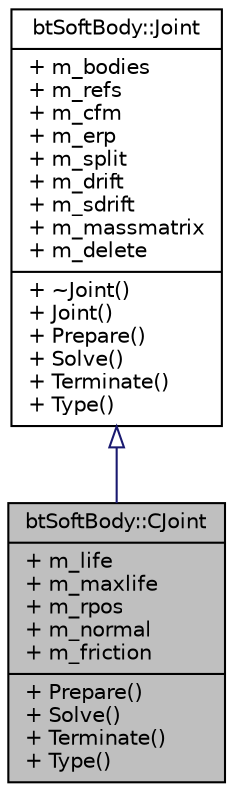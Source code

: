 digraph G
{
  edge [fontname="Helvetica",fontsize="10",labelfontname="Helvetica",labelfontsize="10"];
  node [fontname="Helvetica",fontsize="10",shape=record];
  Node1 [label="{btSoftBody::CJoint\n|+ m_life\l+ m_maxlife\l+ m_rpos\l+ m_normal\l+ m_friction\l|+ Prepare()\l+ Solve()\l+ Terminate()\l+ Type()\l}",height=0.2,width=0.4,color="black", fillcolor="grey75", style="filled" fontcolor="black"];
  Node2 -> Node1 [dir=back,color="midnightblue",fontsize="10",style="solid",arrowtail="empty",fontname="Helvetica"];
  Node2 [label="{btSoftBody::Joint\n|+ m_bodies\l+ m_refs\l+ m_cfm\l+ m_erp\l+ m_split\l+ m_drift\l+ m_sdrift\l+ m_massmatrix\l+ m_delete\l|+ ~Joint()\l+ Joint()\l+ Prepare()\l+ Solve()\l+ Terminate()\l+ Type()\l}",height=0.2,width=0.4,color="black", fillcolor="white", style="filled",URL="$d4/df6/structbtSoftBody_1_1Joint.html"];
}
